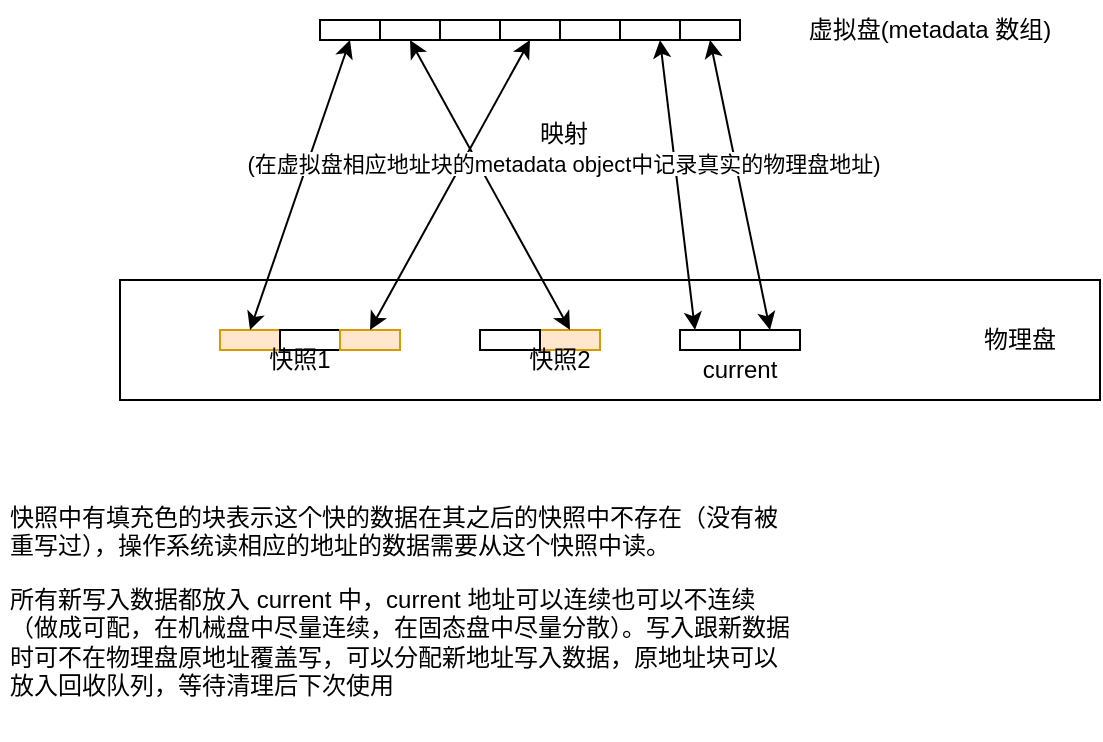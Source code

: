 <mxfile version="22.1.16" type="github">
  <diagram name="Page-1" id="1MacSpnjdExfvi9jZ2bh">
    <mxGraphModel dx="1434" dy="746" grid="1" gridSize="10" guides="1" tooltips="1" connect="1" arrows="1" fold="1" page="1" pageScale="1" pageWidth="850" pageHeight="1100" math="0" shadow="0">
      <root>
        <mxCell id="0" />
        <mxCell id="1" parent="0" />
        <mxCell id="ID7q86AHAUe3RgHlWkNv-1" value="" style="rounded=0;whiteSpace=wrap;html=1;" vertex="1" parent="1">
          <mxGeometry x="130" y="350" width="490" height="60" as="geometry" />
        </mxCell>
        <mxCell id="ID7q86AHAUe3RgHlWkNv-5" value="" style="rounded=0;whiteSpace=wrap;html=1;" vertex="1" parent="1">
          <mxGeometry x="230" y="220" width="30" height="10" as="geometry" />
        </mxCell>
        <mxCell id="ID7q86AHAUe3RgHlWkNv-6" value="" style="rounded=0;whiteSpace=wrap;html=1;" vertex="1" parent="1">
          <mxGeometry x="260" y="220" width="30" height="10" as="geometry" />
        </mxCell>
        <mxCell id="ID7q86AHAUe3RgHlWkNv-7" value="" style="rounded=0;whiteSpace=wrap;html=1;" vertex="1" parent="1">
          <mxGeometry x="290" y="220" width="30" height="10" as="geometry" />
        </mxCell>
        <mxCell id="ID7q86AHAUe3RgHlWkNv-8" value="" style="rounded=0;whiteSpace=wrap;html=1;" vertex="1" parent="1">
          <mxGeometry x="320" y="220" width="30" height="10" as="geometry" />
        </mxCell>
        <mxCell id="ID7q86AHAUe3RgHlWkNv-9" value="" style="rounded=0;whiteSpace=wrap;html=1;" vertex="1" parent="1">
          <mxGeometry x="350" y="220" width="30" height="10" as="geometry" />
        </mxCell>
        <mxCell id="ID7q86AHAUe3RgHlWkNv-10" value="" style="rounded=0;whiteSpace=wrap;html=1;" vertex="1" parent="1">
          <mxGeometry x="380" y="220" width="30" height="10" as="geometry" />
        </mxCell>
        <mxCell id="ID7q86AHAUe3RgHlWkNv-11" value="" style="rounded=0;whiteSpace=wrap;html=1;" vertex="1" parent="1">
          <mxGeometry x="410" y="220" width="30" height="10" as="geometry" />
        </mxCell>
        <mxCell id="ID7q86AHAUe3RgHlWkNv-13" value="" style="rounded=0;whiteSpace=wrap;html=1;fillColor=#ffe6cc;strokeColor=#d79b00;" vertex="1" parent="1">
          <mxGeometry x="180" y="375" width="30" height="10" as="geometry" />
        </mxCell>
        <mxCell id="ID7q86AHAUe3RgHlWkNv-14" value="" style="rounded=0;whiteSpace=wrap;html=1;" vertex="1" parent="1">
          <mxGeometry x="210" y="375" width="30" height="10" as="geometry" />
        </mxCell>
        <mxCell id="ID7q86AHAUe3RgHlWkNv-15" value="" style="rounded=0;whiteSpace=wrap;html=1;fillColor=#ffe6cc;strokeColor=#d79b00;" vertex="1" parent="1">
          <mxGeometry x="240" y="375" width="30" height="10" as="geometry" />
        </mxCell>
        <mxCell id="ID7q86AHAUe3RgHlWkNv-16" value="" style="rounded=0;whiteSpace=wrap;html=1;fillColor=#ffe6cc;strokeColor=#d79b00;" vertex="1" parent="1">
          <mxGeometry x="340" y="375" width="30" height="10" as="geometry" />
        </mxCell>
        <mxCell id="ID7q86AHAUe3RgHlWkNv-18" value="" style="rounded=0;whiteSpace=wrap;html=1;" vertex="1" parent="1">
          <mxGeometry x="310" y="375" width="30" height="10" as="geometry" />
        </mxCell>
        <mxCell id="ID7q86AHAUe3RgHlWkNv-19" value="" style="rounded=0;whiteSpace=wrap;html=1;" vertex="1" parent="1">
          <mxGeometry x="410" y="375" width="30" height="10" as="geometry" />
        </mxCell>
        <mxCell id="ID7q86AHAUe3RgHlWkNv-20" value="" style="rounded=0;whiteSpace=wrap;html=1;" vertex="1" parent="1">
          <mxGeometry x="440" y="375" width="30" height="10" as="geometry" />
        </mxCell>
        <mxCell id="ID7q86AHAUe3RgHlWkNv-21" value="" style="endArrow=classic;startArrow=classic;html=1;rounded=0;entryX=0.5;entryY=1;entryDx=0;entryDy=0;exitX=0.5;exitY=0;exitDx=0;exitDy=0;" edge="1" parent="1" source="ID7q86AHAUe3RgHlWkNv-13" target="ID7q86AHAUe3RgHlWkNv-5">
          <mxGeometry width="50" height="50" relative="1" as="geometry">
            <mxPoint x="400" y="410" as="sourcePoint" />
            <mxPoint x="450" y="360" as="targetPoint" />
          </mxGeometry>
        </mxCell>
        <mxCell id="ID7q86AHAUe3RgHlWkNv-22" value="" style="endArrow=classic;startArrow=classic;html=1;rounded=0;entryX=0.5;entryY=1;entryDx=0;entryDy=0;exitX=0.5;exitY=0;exitDx=0;exitDy=0;" edge="1" parent="1" source="ID7q86AHAUe3RgHlWkNv-15" target="ID7q86AHAUe3RgHlWkNv-8">
          <mxGeometry width="50" height="50" relative="1" as="geometry">
            <mxPoint x="400" y="410" as="sourcePoint" />
            <mxPoint x="450" y="360" as="targetPoint" />
          </mxGeometry>
        </mxCell>
        <mxCell id="ID7q86AHAUe3RgHlWkNv-23" value="" style="endArrow=classic;startArrow=classic;html=1;rounded=0;entryX=0.5;entryY=1;entryDx=0;entryDy=0;exitX=0.5;exitY=0;exitDx=0;exitDy=0;" edge="1" parent="1" source="ID7q86AHAUe3RgHlWkNv-16" target="ID7q86AHAUe3RgHlWkNv-6">
          <mxGeometry width="50" height="50" relative="1" as="geometry">
            <mxPoint x="400" y="410" as="sourcePoint" />
            <mxPoint x="450" y="360" as="targetPoint" />
          </mxGeometry>
        </mxCell>
        <mxCell id="ID7q86AHAUe3RgHlWkNv-24" value="" style="endArrow=classic;startArrow=classic;html=1;rounded=0;exitX=0.25;exitY=0;exitDx=0;exitDy=0;" edge="1" parent="1" source="ID7q86AHAUe3RgHlWkNv-19">
          <mxGeometry width="50" height="50" relative="1" as="geometry">
            <mxPoint x="400" y="410" as="sourcePoint" />
            <mxPoint x="400" y="230" as="targetPoint" />
          </mxGeometry>
        </mxCell>
        <mxCell id="ID7q86AHAUe3RgHlWkNv-25" value="" style="endArrow=classic;startArrow=classic;html=1;rounded=0;entryX=0.5;entryY=1;entryDx=0;entryDy=0;exitX=0.5;exitY=0;exitDx=0;exitDy=0;" edge="1" parent="1" source="ID7q86AHAUe3RgHlWkNv-20" target="ID7q86AHAUe3RgHlWkNv-11">
          <mxGeometry width="50" height="50" relative="1" as="geometry">
            <mxPoint x="400" y="410" as="sourcePoint" />
            <mxPoint x="450" y="360" as="targetPoint" />
          </mxGeometry>
        </mxCell>
        <mxCell id="ID7q86AHAUe3RgHlWkNv-26" value="快照1" style="text;html=1;strokeColor=none;fillColor=none;align=center;verticalAlign=middle;whiteSpace=wrap;rounded=0;" vertex="1" parent="1">
          <mxGeometry x="190" y="375" width="60" height="30" as="geometry" />
        </mxCell>
        <mxCell id="ID7q86AHAUe3RgHlWkNv-27" value="快照2" style="text;html=1;strokeColor=none;fillColor=none;align=center;verticalAlign=middle;whiteSpace=wrap;rounded=0;" vertex="1" parent="1">
          <mxGeometry x="320" y="375" width="60" height="30" as="geometry" />
        </mxCell>
        <mxCell id="ID7q86AHAUe3RgHlWkNv-28" value="current" style="text;html=1;strokeColor=none;fillColor=none;align=center;verticalAlign=middle;whiteSpace=wrap;rounded=0;" vertex="1" parent="1">
          <mxGeometry x="410" y="380" width="60" height="30" as="geometry" />
        </mxCell>
        <mxCell id="ID7q86AHAUe3RgHlWkNv-29" value="物理盘" style="text;html=1;strokeColor=none;fillColor=none;align=center;verticalAlign=middle;whiteSpace=wrap;rounded=0;" vertex="1" parent="1">
          <mxGeometry x="550" y="365" width="60" height="30" as="geometry" />
        </mxCell>
        <mxCell id="ID7q86AHAUe3RgHlWkNv-30" value="虚拟盘(metadata 数组)" style="text;html=1;strokeColor=none;fillColor=none;align=center;verticalAlign=middle;whiteSpace=wrap;rounded=0;" vertex="1" parent="1">
          <mxGeometry x="460" y="210" width="150" height="30" as="geometry" />
        </mxCell>
        <mxCell id="ID7q86AHAUe3RgHlWkNv-31" value="&lt;p&gt;&lt;font style=&quot;font-size: 12px;&quot;&gt;快照中有填充色的块表示这个快的数据在其之后的快照中不存在（没有被重写过），操作系统读相应的地址的数据需要从这个快照中读。&lt;/font&gt;&lt;/p&gt;&lt;p&gt;所有新写入数据都放入 current 中，current 地址可以连续也可以不连续（做成可配，在机械盘中尽量连续，在固态盘中尽量分散）。写入跟新数据时可不在物理盘原地址覆盖写，可以分配新地址写入数据，原地址块可以放入回收队列，等待清理后下次使用&lt;/p&gt;" style="text;html=1;strokeColor=none;fillColor=none;spacing=5;spacingTop=-20;whiteSpace=wrap;overflow=hidden;rounded=0;" vertex="1" parent="1">
          <mxGeometry x="70" y="460" width="400" height="120" as="geometry" />
        </mxCell>
        <mxCell id="ID7q86AHAUe3RgHlWkNv-33" value="映射&lt;br style=&quot;border-color: var(--border-color); font-size: 11px;&quot;&gt;&lt;span style=&quot;font-size: 11px; background-color: rgb(255, 255, 255);&quot;&gt;(在虚拟盘相应地址块的&lt;/span&gt;&lt;span style=&quot;font-size: 11px; background-color: rgb(255, 255, 255);&quot;&gt;metadata object中&lt;/span&gt;&lt;span style=&quot;font-size: 11px; background-color: rgb(255, 255, 255);&quot;&gt;记录真实的物&lt;/span&gt;&lt;span style=&quot;font-size: 11px; background-color: rgb(255, 255, 255);&quot;&gt;理盘地址)&lt;/span&gt;" style="text;html=1;strokeColor=none;fillColor=none;align=center;verticalAlign=middle;whiteSpace=wrap;rounded=0;" vertex="1" parent="1">
          <mxGeometry x="184" y="269" width="336" height="30" as="geometry" />
        </mxCell>
      </root>
    </mxGraphModel>
  </diagram>
</mxfile>

